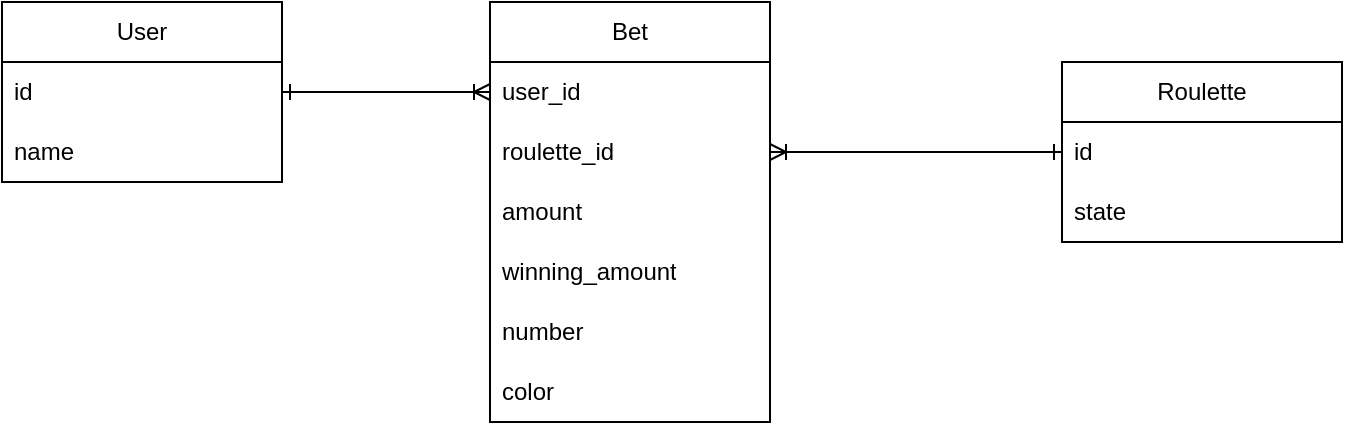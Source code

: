 <mxfile version="26.0.7">
  <diagram name="Página-1" id="Y82XVC1o22XmgwjOo2p7">
    <mxGraphModel dx="1434" dy="780" grid="1" gridSize="10" guides="1" tooltips="1" connect="1" arrows="1" fold="1" page="1" pageScale="1" pageWidth="827" pageHeight="1169" math="0" shadow="0">
      <root>
        <mxCell id="0" />
        <mxCell id="1" parent="0" />
        <mxCell id="zsR1ZtUukSWxS8lQjabt-1" value="User" style="swimlane;fontStyle=0;childLayout=stackLayout;horizontal=1;startSize=30;horizontalStack=0;resizeParent=1;resizeParentMax=0;resizeLast=0;collapsible=1;marginBottom=0;whiteSpace=wrap;html=1;" vertex="1" parent="1">
          <mxGeometry x="100" y="60" width="140" height="90" as="geometry" />
        </mxCell>
        <mxCell id="zsR1ZtUukSWxS8lQjabt-2" value="id" style="text;strokeColor=none;fillColor=none;align=left;verticalAlign=middle;spacingLeft=4;spacingRight=4;overflow=hidden;points=[[0,0.5],[1,0.5]];portConstraint=eastwest;rotatable=0;whiteSpace=wrap;html=1;" vertex="1" parent="zsR1ZtUukSWxS8lQjabt-1">
          <mxGeometry y="30" width="140" height="30" as="geometry" />
        </mxCell>
        <mxCell id="zsR1ZtUukSWxS8lQjabt-3" value="name" style="text;strokeColor=none;fillColor=none;align=left;verticalAlign=middle;spacingLeft=4;spacingRight=4;overflow=hidden;points=[[0,0.5],[1,0.5]];portConstraint=eastwest;rotatable=0;whiteSpace=wrap;html=1;" vertex="1" parent="zsR1ZtUukSWxS8lQjabt-1">
          <mxGeometry y="60" width="140" height="30" as="geometry" />
        </mxCell>
        <mxCell id="zsR1ZtUukSWxS8lQjabt-5" value="Roulette" style="swimlane;fontStyle=0;childLayout=stackLayout;horizontal=1;startSize=30;horizontalStack=0;resizeParent=1;resizeParentMax=0;resizeLast=0;collapsible=1;marginBottom=0;whiteSpace=wrap;html=1;" vertex="1" parent="1">
          <mxGeometry x="630" y="90" width="140" height="90" as="geometry" />
        </mxCell>
        <mxCell id="zsR1ZtUukSWxS8lQjabt-6" value="id" style="text;strokeColor=none;fillColor=none;align=left;verticalAlign=middle;spacingLeft=4;spacingRight=4;overflow=hidden;points=[[0,0.5],[1,0.5]];portConstraint=eastwest;rotatable=0;whiteSpace=wrap;html=1;" vertex="1" parent="zsR1ZtUukSWxS8lQjabt-5">
          <mxGeometry y="30" width="140" height="30" as="geometry" />
        </mxCell>
        <mxCell id="zsR1ZtUukSWxS8lQjabt-18" value="state" style="text;strokeColor=none;fillColor=none;align=left;verticalAlign=middle;spacingLeft=4;spacingRight=4;overflow=hidden;points=[[0,0.5],[1,0.5]];portConstraint=eastwest;rotatable=0;whiteSpace=wrap;html=1;" vertex="1" parent="zsR1ZtUukSWxS8lQjabt-5">
          <mxGeometry y="60" width="140" height="30" as="geometry" />
        </mxCell>
        <mxCell id="zsR1ZtUukSWxS8lQjabt-8" value="Bet" style="swimlane;fontStyle=0;childLayout=stackLayout;horizontal=1;startSize=30;horizontalStack=0;resizeParent=1;resizeParentMax=0;resizeLast=0;collapsible=1;marginBottom=0;whiteSpace=wrap;html=1;" vertex="1" parent="1">
          <mxGeometry x="344" y="60" width="140" height="210" as="geometry" />
        </mxCell>
        <mxCell id="zsR1ZtUukSWxS8lQjabt-9" value="user_id" style="text;strokeColor=none;fillColor=none;align=left;verticalAlign=middle;spacingLeft=4;spacingRight=4;overflow=hidden;points=[[0,0.5],[1,0.5]];portConstraint=eastwest;rotatable=0;whiteSpace=wrap;html=1;" vertex="1" parent="zsR1ZtUukSWxS8lQjabt-8">
          <mxGeometry y="30" width="140" height="30" as="geometry" />
        </mxCell>
        <mxCell id="zsR1ZtUukSWxS8lQjabt-10" value="roulette_id" style="text;strokeColor=none;fillColor=none;align=left;verticalAlign=middle;spacingLeft=4;spacingRight=4;overflow=hidden;points=[[0,0.5],[1,0.5]];portConstraint=eastwest;rotatable=0;whiteSpace=wrap;html=1;" vertex="1" parent="zsR1ZtUukSWxS8lQjabt-8">
          <mxGeometry y="60" width="140" height="30" as="geometry" />
        </mxCell>
        <mxCell id="zsR1ZtUukSWxS8lQjabt-12" value="amount" style="text;strokeColor=none;fillColor=none;align=left;verticalAlign=middle;spacingLeft=4;spacingRight=4;overflow=hidden;points=[[0,0.5],[1,0.5]];portConstraint=eastwest;rotatable=0;whiteSpace=wrap;html=1;" vertex="1" parent="zsR1ZtUukSWxS8lQjabt-8">
          <mxGeometry y="90" width="140" height="30" as="geometry" />
        </mxCell>
        <mxCell id="zsR1ZtUukSWxS8lQjabt-13" value="&lt;div&gt;&lt;span style=&quot;background-color: transparent; color: light-dark(rgb(0, 0, 0), rgb(255, 255, 255));&quot;&gt;winning_amount&lt;/span&gt;&lt;/div&gt;" style="text;strokeColor=none;fillColor=none;align=left;verticalAlign=middle;spacingLeft=4;spacingRight=4;overflow=hidden;points=[[0,0.5],[1,0.5]];portConstraint=eastwest;rotatable=0;whiteSpace=wrap;html=1;" vertex="1" parent="zsR1ZtUukSWxS8lQjabt-8">
          <mxGeometry y="120" width="140" height="30" as="geometry" />
        </mxCell>
        <mxCell id="zsR1ZtUukSWxS8lQjabt-16" value="&lt;div&gt;&lt;span style=&quot;background-color: transparent; color: light-dark(rgb(0, 0, 0), rgb(255, 255, 255));&quot;&gt;number&lt;/span&gt;&lt;/div&gt;" style="text;strokeColor=none;fillColor=none;align=left;verticalAlign=middle;spacingLeft=4;spacingRight=4;overflow=hidden;points=[[0,0.5],[1,0.5]];portConstraint=eastwest;rotatable=0;whiteSpace=wrap;html=1;" vertex="1" parent="zsR1ZtUukSWxS8lQjabt-8">
          <mxGeometry y="150" width="140" height="30" as="geometry" />
        </mxCell>
        <mxCell id="zsR1ZtUukSWxS8lQjabt-17" value="&lt;div&gt;&lt;span style=&quot;background-color: transparent; color: light-dark(rgb(0, 0, 0), rgb(255, 255, 255));&quot;&gt;color&amp;nbsp;&lt;/span&gt;&lt;/div&gt;" style="text;strokeColor=none;fillColor=none;align=left;verticalAlign=middle;spacingLeft=4;spacingRight=4;overflow=hidden;points=[[0,0.5],[1,0.5]];portConstraint=eastwest;rotatable=0;whiteSpace=wrap;html=1;" vertex="1" parent="zsR1ZtUukSWxS8lQjabt-8">
          <mxGeometry y="180" width="140" height="30" as="geometry" />
        </mxCell>
        <mxCell id="zsR1ZtUukSWxS8lQjabt-14" style="edgeStyle=orthogonalEdgeStyle;rounded=0;orthogonalLoop=1;jettySize=auto;html=1;entryX=1;entryY=0.5;entryDx=0;entryDy=0;endArrow=ERoneToMany;endFill=0;startArrow=ERone;startFill=0;" edge="1" parent="1" source="zsR1ZtUukSWxS8lQjabt-6" target="zsR1ZtUukSWxS8lQjabt-10">
          <mxGeometry relative="1" as="geometry" />
        </mxCell>
        <mxCell id="zsR1ZtUukSWxS8lQjabt-15" style="edgeStyle=orthogonalEdgeStyle;rounded=0;orthogonalLoop=1;jettySize=auto;html=1;entryX=0;entryY=0.5;entryDx=0;entryDy=0;endArrow=ERoneToMany;endFill=0;startArrow=ERone;startFill=0;" edge="1" parent="1" source="zsR1ZtUukSWxS8lQjabt-2" target="zsR1ZtUukSWxS8lQjabt-9">
          <mxGeometry relative="1" as="geometry" />
        </mxCell>
      </root>
    </mxGraphModel>
  </diagram>
</mxfile>
